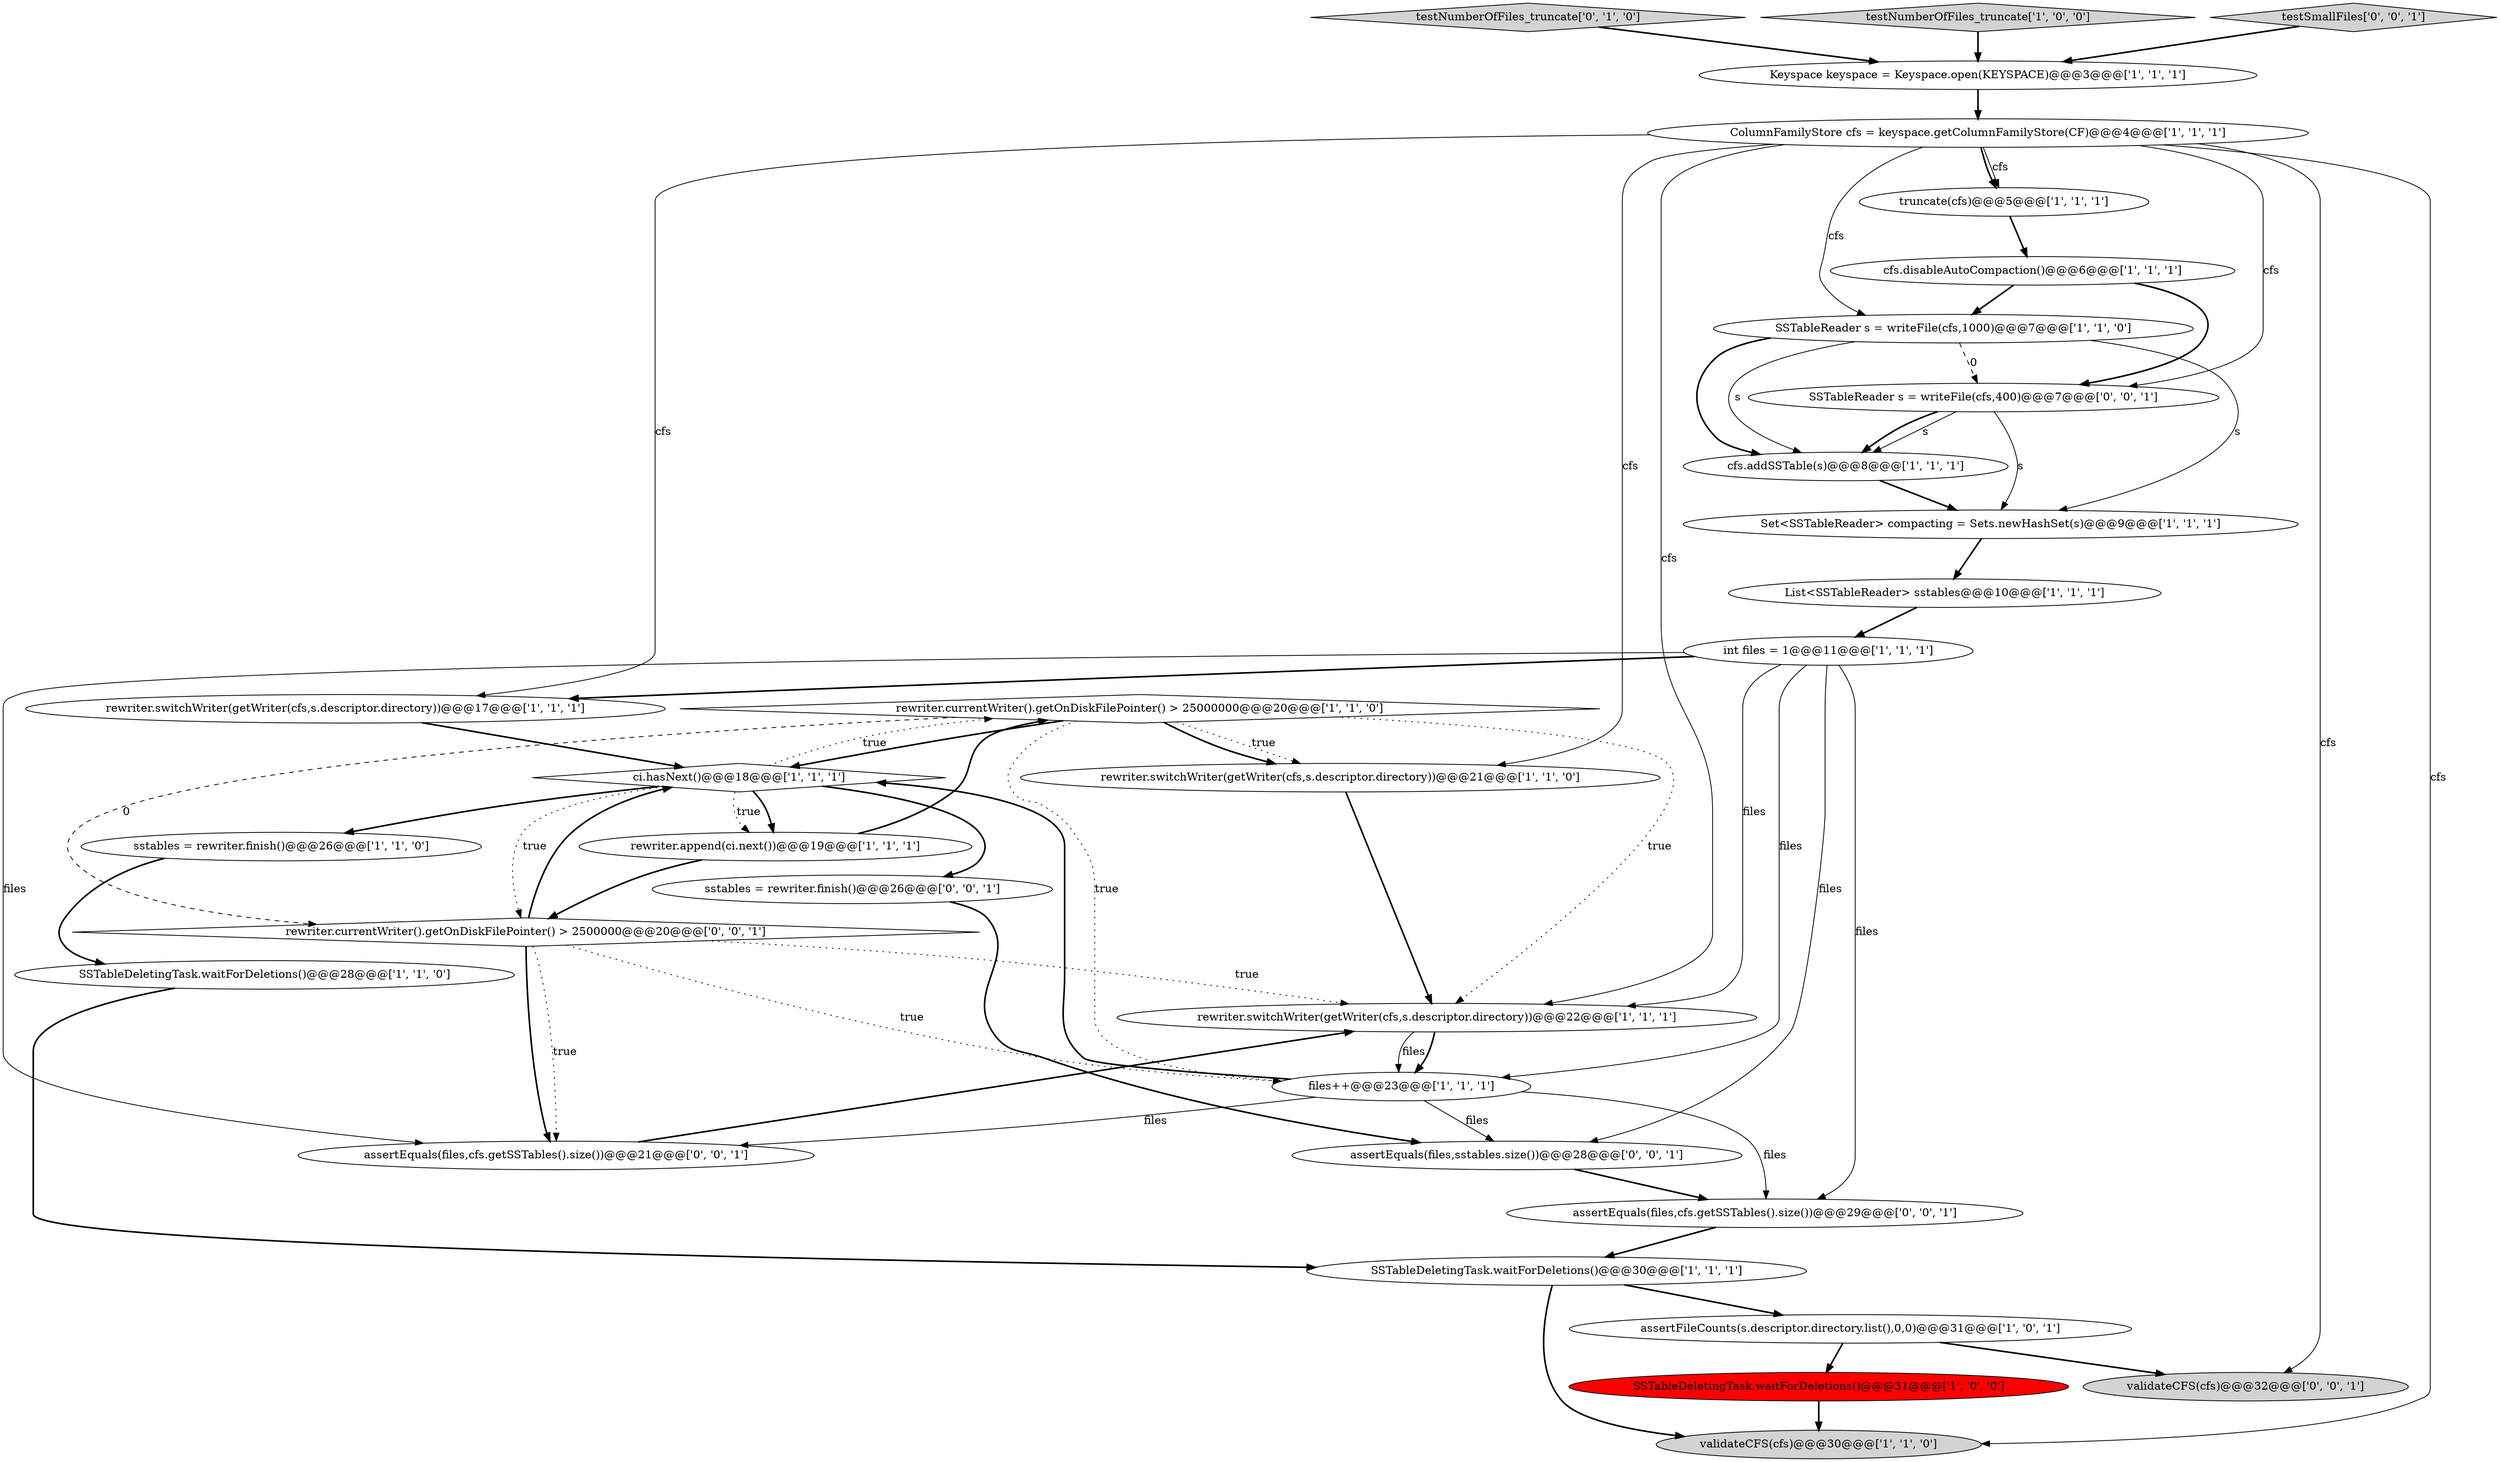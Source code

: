 digraph {
2 [style = filled, label = "rewriter.currentWriter().getOnDiskFilePointer() > 25000000@@@20@@@['1', '1', '0']", fillcolor = white, shape = diamond image = "AAA0AAABBB1BBB"];
10 [style = filled, label = "ColumnFamilyStore cfs = keyspace.getColumnFamilyStore(CF)@@@4@@@['1', '1', '1']", fillcolor = white, shape = ellipse image = "AAA0AAABBB1BBB"];
12 [style = filled, label = "validateCFS(cfs)@@@30@@@['1', '1', '0']", fillcolor = lightgray, shape = ellipse image = "AAA0AAABBB1BBB"];
14 [style = filled, label = "Keyspace keyspace = Keyspace.open(KEYSPACE)@@@3@@@['1', '1', '1']", fillcolor = white, shape = ellipse image = "AAA0AAABBB1BBB"];
19 [style = filled, label = "ci.hasNext()@@@18@@@['1', '1', '1']", fillcolor = white, shape = diamond image = "AAA0AAABBB1BBB"];
5 [style = filled, label = "rewriter.switchWriter(getWriter(cfs,s.descriptor.directory))@@@21@@@['1', '1', '0']", fillcolor = white, shape = ellipse image = "AAA0AAABBB1BBB"];
1 [style = filled, label = "assertFileCounts(s.descriptor.directory.list(),0,0)@@@31@@@['1', '0', '1']", fillcolor = white, shape = ellipse image = "AAA0AAABBB1BBB"];
30 [style = filled, label = "assertEquals(files,cfs.getSSTables().size())@@@21@@@['0', '0', '1']", fillcolor = white, shape = ellipse image = "AAA0AAABBB3BBB"];
29 [style = filled, label = "assertEquals(files,sstables.size())@@@28@@@['0', '0', '1']", fillcolor = white, shape = ellipse image = "AAA0AAABBB3BBB"];
24 [style = filled, label = "validateCFS(cfs)@@@32@@@['0', '0', '1']", fillcolor = lightgray, shape = ellipse image = "AAA0AAABBB3BBB"];
9 [style = filled, label = "int files = 1@@@11@@@['1', '1', '1']", fillcolor = white, shape = ellipse image = "AAA0AAABBB1BBB"];
21 [style = filled, label = "truncate(cfs)@@@5@@@['1', '1', '1']", fillcolor = white, shape = ellipse image = "AAA0AAABBB1BBB"];
6 [style = filled, label = "rewriter.append(ci.next())@@@19@@@['1', '1', '1']", fillcolor = white, shape = ellipse image = "AAA0AAABBB1BBB"];
13 [style = filled, label = "rewriter.switchWriter(getWriter(cfs,s.descriptor.directory))@@@17@@@['1', '1', '1']", fillcolor = white, shape = ellipse image = "AAA0AAABBB1BBB"];
18 [style = filled, label = "files++@@@23@@@['1', '1', '1']", fillcolor = white, shape = ellipse image = "AAA0AAABBB1BBB"];
23 [style = filled, label = "testNumberOfFiles_truncate['0', '1', '0']", fillcolor = lightgray, shape = diamond image = "AAA0AAABBB2BBB"];
7 [style = filled, label = "cfs.disableAutoCompaction()@@@6@@@['1', '1', '1']", fillcolor = white, shape = ellipse image = "AAA0AAABBB1BBB"];
26 [style = filled, label = "rewriter.currentWriter().getOnDiskFilePointer() > 2500000@@@20@@@['0', '0', '1']", fillcolor = white, shape = diamond image = "AAA0AAABBB3BBB"];
11 [style = filled, label = "SSTableReader s = writeFile(cfs,1000)@@@7@@@['1', '1', '0']", fillcolor = white, shape = ellipse image = "AAA0AAABBB1BBB"];
16 [style = filled, label = "sstables = rewriter.finish()@@@26@@@['1', '1', '0']", fillcolor = white, shape = ellipse image = "AAA0AAABBB1BBB"];
28 [style = filled, label = "sstables = rewriter.finish()@@@26@@@['0', '0', '1']", fillcolor = white, shape = ellipse image = "AAA0AAABBB3BBB"];
8 [style = filled, label = "List<SSTableReader> sstables@@@10@@@['1', '1', '1']", fillcolor = white, shape = ellipse image = "AAA0AAABBB1BBB"];
22 [style = filled, label = "testNumberOfFiles_truncate['1', '0', '0']", fillcolor = lightgray, shape = diamond image = "AAA0AAABBB1BBB"];
31 [style = filled, label = "assertEquals(files,cfs.getSSTables().size())@@@29@@@['0', '0', '1']", fillcolor = white, shape = ellipse image = "AAA0AAABBB3BBB"];
17 [style = filled, label = "SSTableDeletingTask.waitForDeletions()@@@30@@@['1', '1', '1']", fillcolor = white, shape = ellipse image = "AAA0AAABBB1BBB"];
15 [style = filled, label = "Set<SSTableReader> compacting = Sets.newHashSet(s)@@@9@@@['1', '1', '1']", fillcolor = white, shape = ellipse image = "AAA0AAABBB1BBB"];
25 [style = filled, label = "testSmallFiles['0', '0', '1']", fillcolor = lightgray, shape = diamond image = "AAA0AAABBB3BBB"];
20 [style = filled, label = "rewriter.switchWriter(getWriter(cfs,s.descriptor.directory))@@@22@@@['1', '1', '1']", fillcolor = white, shape = ellipse image = "AAA0AAABBB1BBB"];
3 [style = filled, label = "SSTableDeletingTask.waitForDeletions()@@@28@@@['1', '1', '0']", fillcolor = white, shape = ellipse image = "AAA0AAABBB1BBB"];
4 [style = filled, label = "SSTableDeletingTask.waitForDeletions()@@@31@@@['1', '0', '0']", fillcolor = red, shape = ellipse image = "AAA1AAABBB1BBB"];
0 [style = filled, label = "cfs.addSSTable(s)@@@8@@@['1', '1', '1']", fillcolor = white, shape = ellipse image = "AAA0AAABBB1BBB"];
27 [style = filled, label = "SSTableReader s = writeFile(cfs,400)@@@7@@@['0', '0', '1']", fillcolor = white, shape = ellipse image = "AAA0AAABBB3BBB"];
2->20 [style = dotted, label="true"];
10->12 [style = solid, label="cfs"];
16->3 [style = bold, label=""];
28->29 [style = bold, label=""];
10->20 [style = solid, label="cfs"];
1->4 [style = bold, label=""];
27->0 [style = solid, label="s"];
9->31 [style = solid, label="files"];
7->11 [style = bold, label=""];
2->19 [style = bold, label=""];
6->26 [style = bold, label=""];
9->30 [style = solid, label="files"];
17->1 [style = bold, label=""];
18->29 [style = solid, label="files"];
27->0 [style = bold, label=""];
5->20 [style = bold, label=""];
10->24 [style = solid, label="cfs"];
30->20 [style = bold, label=""];
19->2 [style = dotted, label="true"];
29->31 [style = bold, label=""];
18->19 [style = bold, label=""];
20->18 [style = solid, label="files"];
14->10 [style = bold, label=""];
26->20 [style = dotted, label="true"];
10->21 [style = bold, label=""];
25->14 [style = bold, label=""];
26->19 [style = bold, label=""];
19->6 [style = bold, label=""];
2->18 [style = dotted, label="true"];
0->15 [style = bold, label=""];
19->16 [style = bold, label=""];
26->30 [style = bold, label=""];
6->2 [style = bold, label=""];
23->14 [style = bold, label=""];
10->13 [style = solid, label="cfs"];
20->18 [style = bold, label=""];
18->30 [style = solid, label="files"];
9->29 [style = solid, label="files"];
10->11 [style = solid, label="cfs"];
13->19 [style = bold, label=""];
11->0 [style = bold, label=""];
17->12 [style = bold, label=""];
11->15 [style = solid, label="s"];
10->27 [style = solid, label="cfs"];
26->30 [style = dotted, label="true"];
1->24 [style = bold, label=""];
10->21 [style = solid, label="cfs"];
11->0 [style = solid, label="s"];
8->9 [style = bold, label=""];
9->18 [style = solid, label="files"];
7->27 [style = bold, label=""];
27->15 [style = solid, label="s"];
4->12 [style = bold, label=""];
21->7 [style = bold, label=""];
3->17 [style = bold, label=""];
26->18 [style = dotted, label="true"];
10->5 [style = solid, label="cfs"];
19->6 [style = dotted, label="true"];
19->28 [style = bold, label=""];
11->27 [style = dashed, label="0"];
31->17 [style = bold, label=""];
9->20 [style = solid, label="files"];
22->14 [style = bold, label=""];
2->5 [style = dotted, label="true"];
2->26 [style = dashed, label="0"];
18->31 [style = solid, label="files"];
15->8 [style = bold, label=""];
19->26 [style = dotted, label="true"];
2->5 [style = bold, label=""];
9->13 [style = bold, label=""];
}
